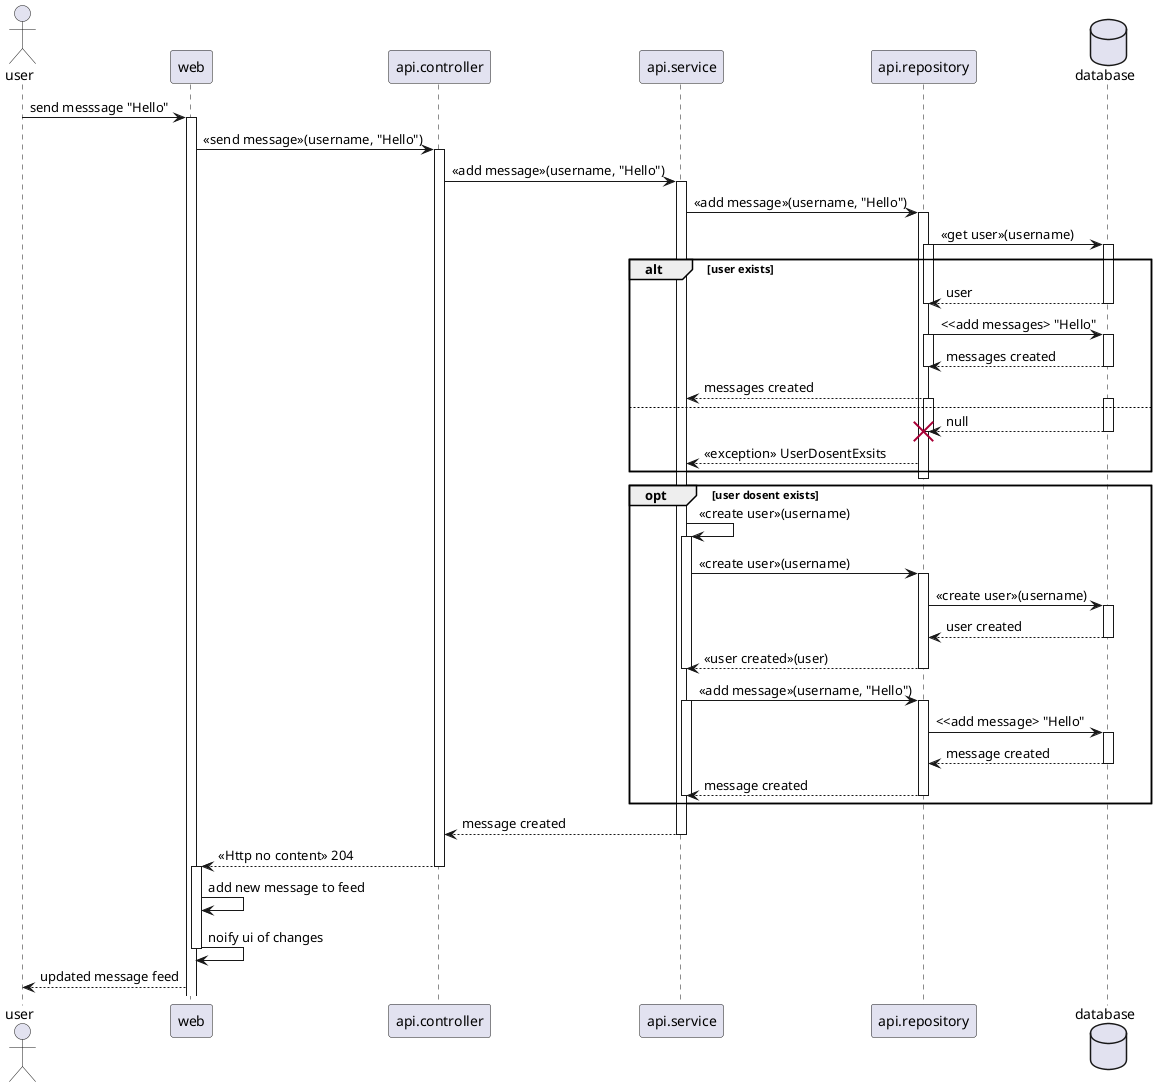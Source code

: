 @startuml
actor user
participant web
participant api.controller
participant api.service
participant api.repository
database database

user -> web : send messsage "Hello"
activate web

web -> api.controller : <<send message>>(username, "Hello")
activate api.controller

api.controller -> api.service : <<add message>>(username, "Hello")
activate api.service

api.service -> api.repository : <<add message>>(username, "Hello")
activate api.repository

api.repository -> database : <<get user>>(username)
    alt user exists
        activate api.repository
        activate database
        api.repository <-- database : user
        deactivate api.repository
        deactivate database
        api.repository -> database : <<add messages> "Hello"
        activate api.repository
        activate database
        api.repository <-- database : messages created
        deactivate database
        deactivate api.repository
        api.service <-- api.repository : messages created
    else 
        activate api.repository
        activate database
        api.repository <-- database : null
        destroy api.repository
        deactivate database
        api.service <-- api.repository : <<exception>> UserDosentExsits
    end
deactivate api.repository

opt user dosent exists
    api.service -> api.service : <<create user>>(username)
    activate api.service

    api.service -> api.repository : <<create user>>(username)
    activate api.repository
    
    api.repository -> database : <<create user>>(username)
    activate database
    
    api.repository <-- database : user created
    deactivate database

    api.service <-- api.repository : <<user created>>(user)
    deactivate api.service
    deactivate api.repository

    api.service -> api.repository : <<add message>>(username, "Hello")
    activate api.service
    activate api.repository

    api.repository -> database : <<add message> "Hello"
    activate database

    api.repository <-- database : message created
    deactivate database
    
    api.service <-- api.repository : message created
    deactivate api.service
    deactivate api.repository
end

api.controller <-- api.service : message created
deactivate api.service

web <-- api.controller : <<Http no content>> 204
deactivate api.controller

activate web
web -> web : add new message to feed
web -> web : noify ui of changes 
deactivate web

user <-- web : updated message feed
@enduml